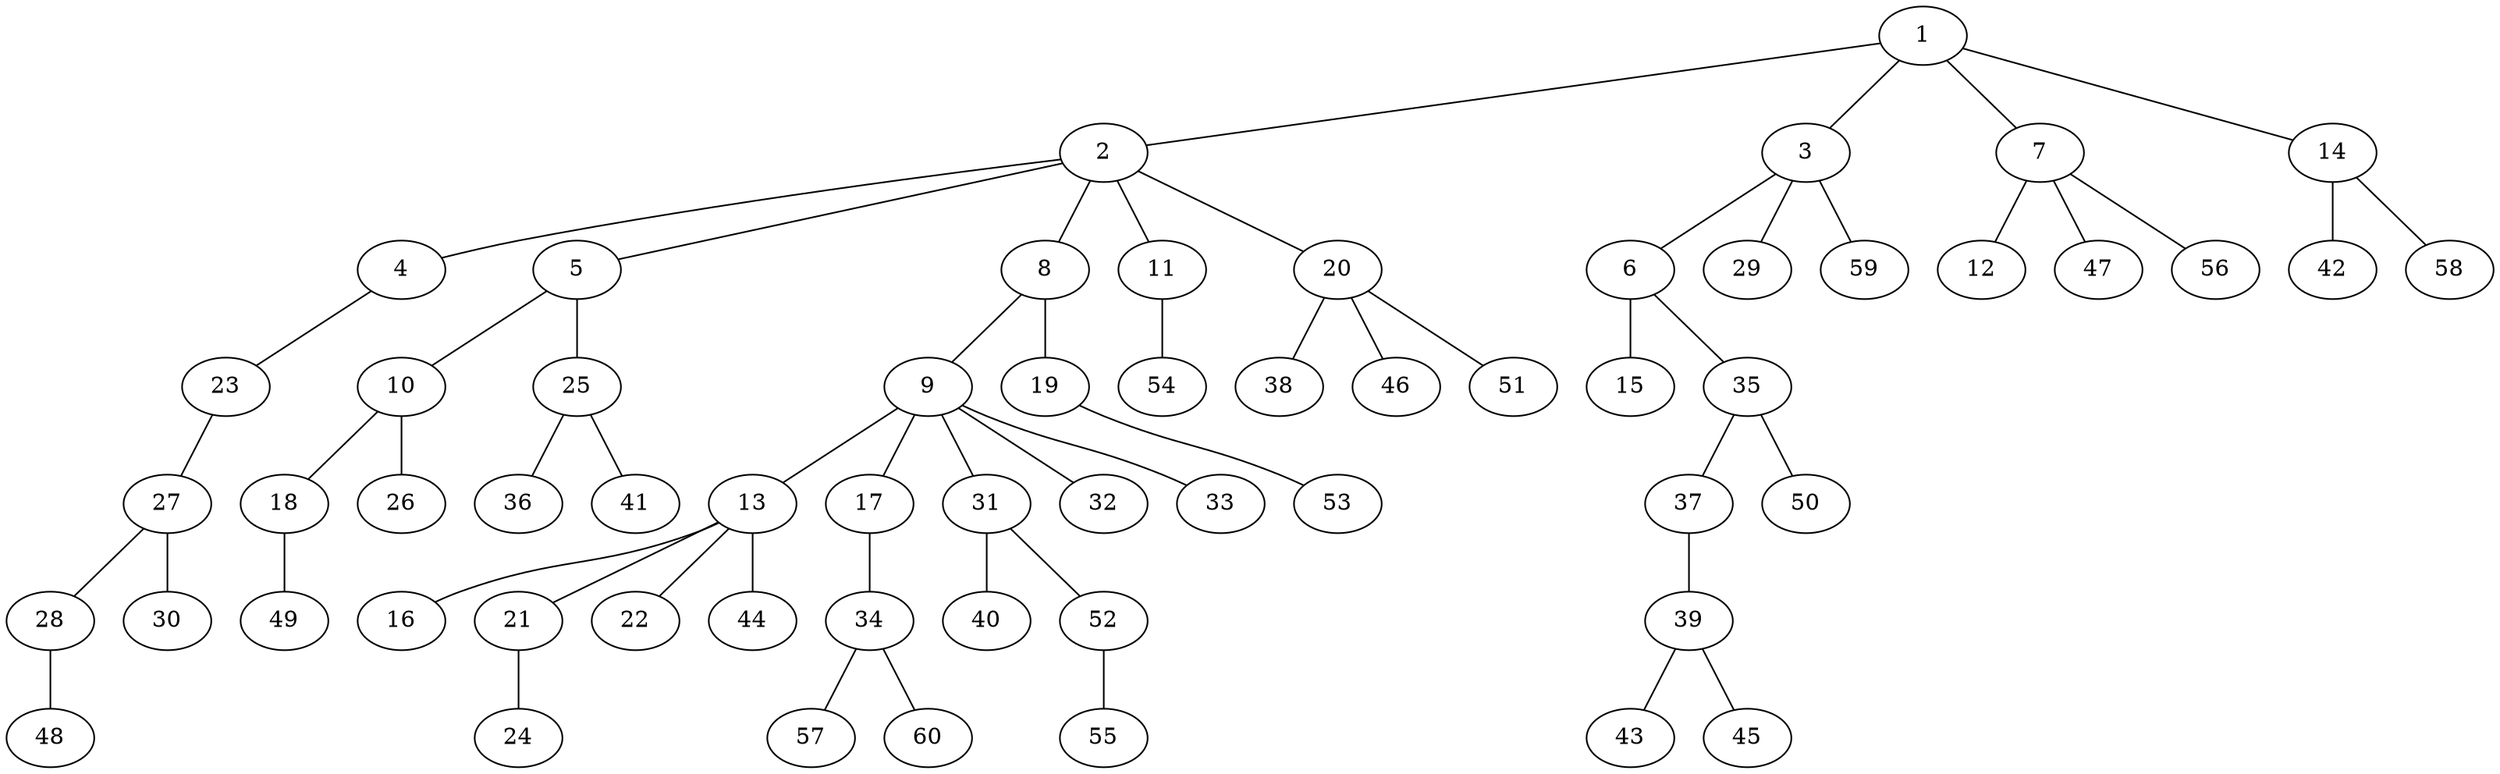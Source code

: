 graph graphname {1--2
1--3
1--7
1--14
2--4
2--5
2--8
2--11
2--20
3--6
3--29
3--59
4--23
5--10
5--25
6--15
6--35
7--12
7--47
7--56
8--9
8--19
9--13
9--17
9--31
9--32
9--33
10--18
10--26
11--54
13--16
13--21
13--22
13--44
14--42
14--58
17--34
18--49
19--53
20--38
20--46
20--51
21--24
23--27
25--36
25--41
27--28
27--30
28--48
31--40
31--52
34--57
34--60
35--37
35--50
37--39
39--43
39--45
52--55
}